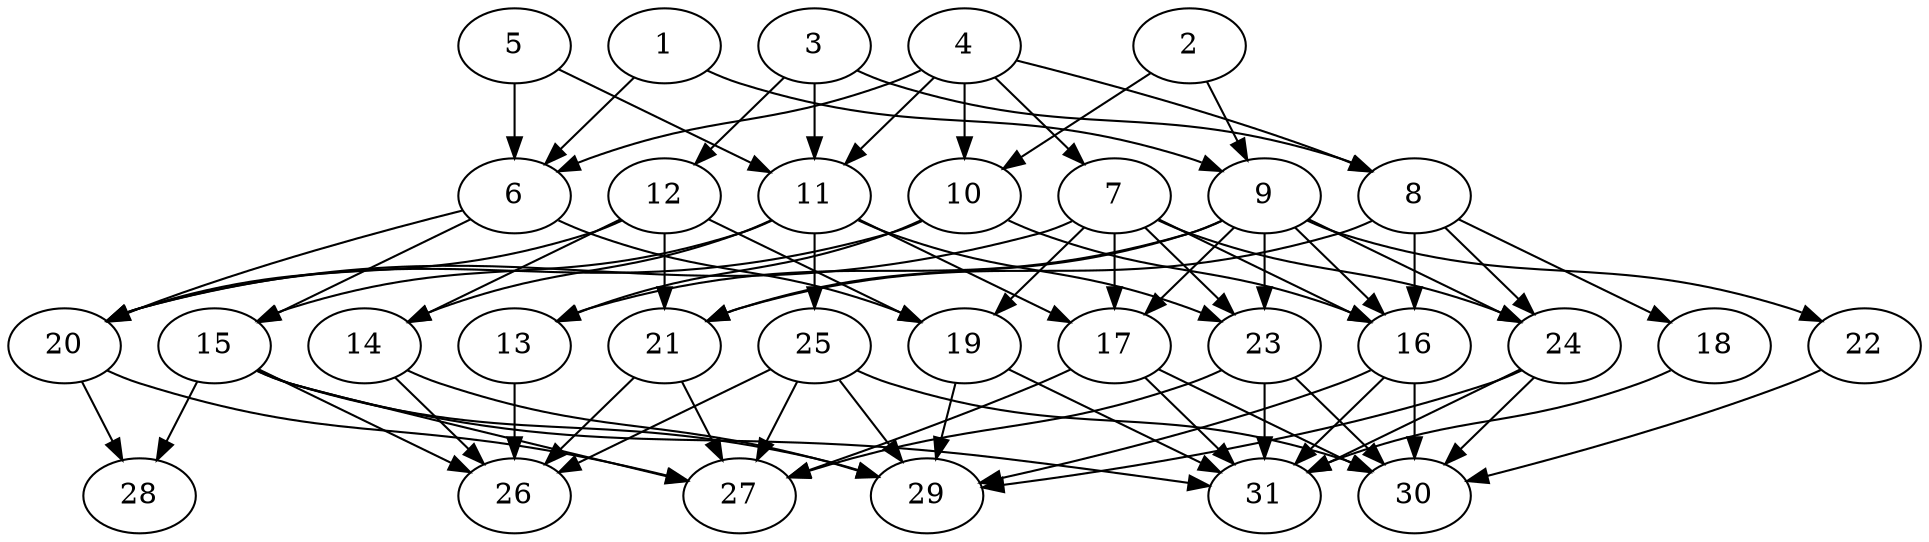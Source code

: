 // DAG (tier=2-normal, mode=compute, n=31, ccr=0.363, fat=0.647, density=0.529, regular=0.520, jump=0.177, mindata=524288, maxdata=8388608)
// DAG automatically generated by daggen at Sun Aug 24 16:33:33 2025
// /home/ermia/Project/Environments/daggen/bin/daggen --dot --ccr 0.363 --fat 0.647 --regular 0.520 --density 0.529 --jump 0.177 --mindata 524288 --maxdata 8388608 -n 31 
digraph G {
  1 [size="892482841679779456", alpha="0.00", expect_size="446241420839889728"]
  1 -> 6 [size ="512721149755392"]
  1 -> 9 [size ="512721149755392"]
  2 [size="437236918920127424", alpha="0.16", expect_size="218618459460063712"]
  2 -> 9 [size ="242352128000000"]
  2 -> 10 [size ="242352128000000"]
  3 [size="366717298934808576000", alpha="0.05", expect_size="183358649467404288000"]
  3 -> 8 [size ="409868225740800"]
  3 -> 11 [size ="409868225740800"]
  3 -> 12 [size ="409868225740800"]
  4 [size="305201835671552000000", alpha="0.09", expect_size="152600917835776000000"]
  4 -> 6 [size ="362644766720000"]
  4 -> 7 [size ="362644766720000"]
  4 -> 8 [size ="362644766720000"]
  4 -> 10 [size ="362644766720000"]
  4 -> 11 [size ="362644766720000"]
  5 [size="3428338631862772", alpha="0.06", expect_size="1714169315931386"]
  5 -> 6 [size ="314395666153472"]
  5 -> 11 [size ="314395666153472"]
  6 [size="3160000463439187", alpha="0.05", expect_size="1580000231719593"]
  6 -> 15 [size ="51551695536128"]
  6 -> 19 [size ="51551695536128"]
  6 -> 20 [size ="51551695536128"]
  7 [size="3345236525882391", alpha="0.17", expect_size="1672618262941195"]
  7 -> 16 [size ="369070977318912"]
  7 -> 17 [size ="369070977318912"]
  7 -> 19 [size ="369070977318912"]
  7 -> 20 [size ="369070977318912"]
  7 -> 23 [size ="369070977318912"]
  7 -> 24 [size ="369070977318912"]
  8 [size="6079602018383679", alpha="0.07", expect_size="3039801009191839"]
  8 -> 16 [size ="97486370766848"]
  8 -> 18 [size ="97486370766848"]
  8 -> 21 [size ="97486370766848"]
  8 -> 24 [size ="97486370766848"]
  9 [size="444626850691630400", alpha="0.03", expect_size="222313425345815200"]
  9 -> 13 [size ="162034561843200"]
  9 -> 16 [size ="162034561843200"]
  9 -> 17 [size ="162034561843200"]
  9 -> 21 [size ="162034561843200"]
  9 -> 22 [size ="162034561843200"]
  9 -> 23 [size ="162034561843200"]
  9 -> 24 [size ="162034561843200"]
  10 [size="10905912843538860", alpha="0.08", expect_size="5452956421769430"]
  10 -> 13 [size ="183416712593408"]
  10 -> 16 [size ="183416712593408"]
  10 -> 20 [size ="183416712593408"]
  11 [size="1972783039588539", alpha="0.03", expect_size="986391519794269"]
  11 -> 14 [size ="90854337282048"]
  11 -> 15 [size ="90854337282048"]
  11 -> 17 [size ="90854337282048"]
  11 -> 23 [size ="90854337282048"]
  11 -> 25 [size ="90854337282048"]
  12 [size="321199439940947392", alpha="0.04", expect_size="160599719970473696"]
  12 -> 14 [size ="141287781040128"]
  12 -> 19 [size ="141287781040128"]
  12 -> 20 [size ="141287781040128"]
  12 -> 21 [size ="141287781040128"]
  13 [size="352427216668205252608", alpha="0.02", expect_size="176213608334102626304"]
  13 -> 26 [size ="399150134853632"]
  14 [size="229007173575363968", alpha="0.07", expect_size="114503586787681984"]
  14 -> 26 [size ="197076998684672"]
  14 -> 29 [size ="197076998684672"]
  15 [size="33337498792852717568", alpha="0.14", expect_size="16668749396426358784"]
  15 -> 26 [size ="82866436308992"]
  15 -> 27 [size ="82866436308992"]
  15 -> 28 [size ="82866436308992"]
  15 -> 29 [size ="82866436308992"]
  15 -> 31 [size ="82866436308992"]
  16 [size="26486616671119212544", alpha="0.16", expect_size="13243308335559606272"]
  16 -> 29 [size ="71084401491968"]
  16 -> 30 [size ="71084401491968"]
  16 -> 31 [size ="71084401491968"]
  17 [size="3366654155106082", alpha="0.19", expect_size="1683327077553041"]
  17 -> 27 [size ="111512416944128"]
  17 -> 30 [size ="111512416944128"]
  17 -> 31 [size ="111512416944128"]
  18 [size="27063986480094380032", alpha="0.14", expect_size="13531993240047190016"]
  18 -> 31 [size ="72113708859392"]
  19 [size="1549656146205760", alpha="0.12", expect_size="774828073102880"]
  19 -> 29 [size ="24788009484288"]
  19 -> 31 [size ="24788009484288"]
  20 [size="10914081787968850", alpha="0.12", expect_size="5457040893984425"]
  20 -> 27 [size ="332521199894528"]
  20 -> 28 [size ="332521199894528"]
  21 [size="8062518695582635", alpha="0.12", expect_size="4031259347791317"]
  21 -> 26 [size ="7443748749312"]
  21 -> 27 [size ="7443748749312"]
  22 [size="2582902594369560", alpha="0.00", expect_size="1291451297184780"]
  22 -> 30 [size ="266459905261568"]
  23 [size="40985403879810138112", alpha="0.14", expect_size="20492701939905069056"]
  23 -> 27 [size ="95099040038912"]
  23 -> 30 [size ="95099040038912"]
  23 -> 31 [size ="95099040038912"]
  24 [size="592086977315198080", alpha="0.01", expect_size="296043488657599040"]
  24 -> 29 [size ="255882147397632"]
  24 -> 30 [size ="255882147397632"]
  24 -> 31 [size ="255882147397632"]
  25 [size="6809561180902785024", alpha="0.10", expect_size="3404780590451392512"]
  25 -> 26 [size ="28741057118208"]
  25 -> 27 [size ="28741057118208"]
  25 -> 29 [size ="28741057118208"]
  25 -> 30 [size ="28741057118208"]
  26 [size="113179884058641888", alpha="0.11", expect_size="56589942029320944"]
  27 [size="28215295143950942208", alpha="0.01", expect_size="14107647571975471104"]
  28 [size="347196015135868992", alpha="0.10", expect_size="173598007567934496"]
  29 [size="84710423379446928", alpha="0.20", expect_size="42355211689723464"]
  30 [size="52721814930946224", alpha="0.15", expect_size="26360907465473112"]
  31 [size="144771841481986176", alpha="0.19", expect_size="72385920740993088"]
}